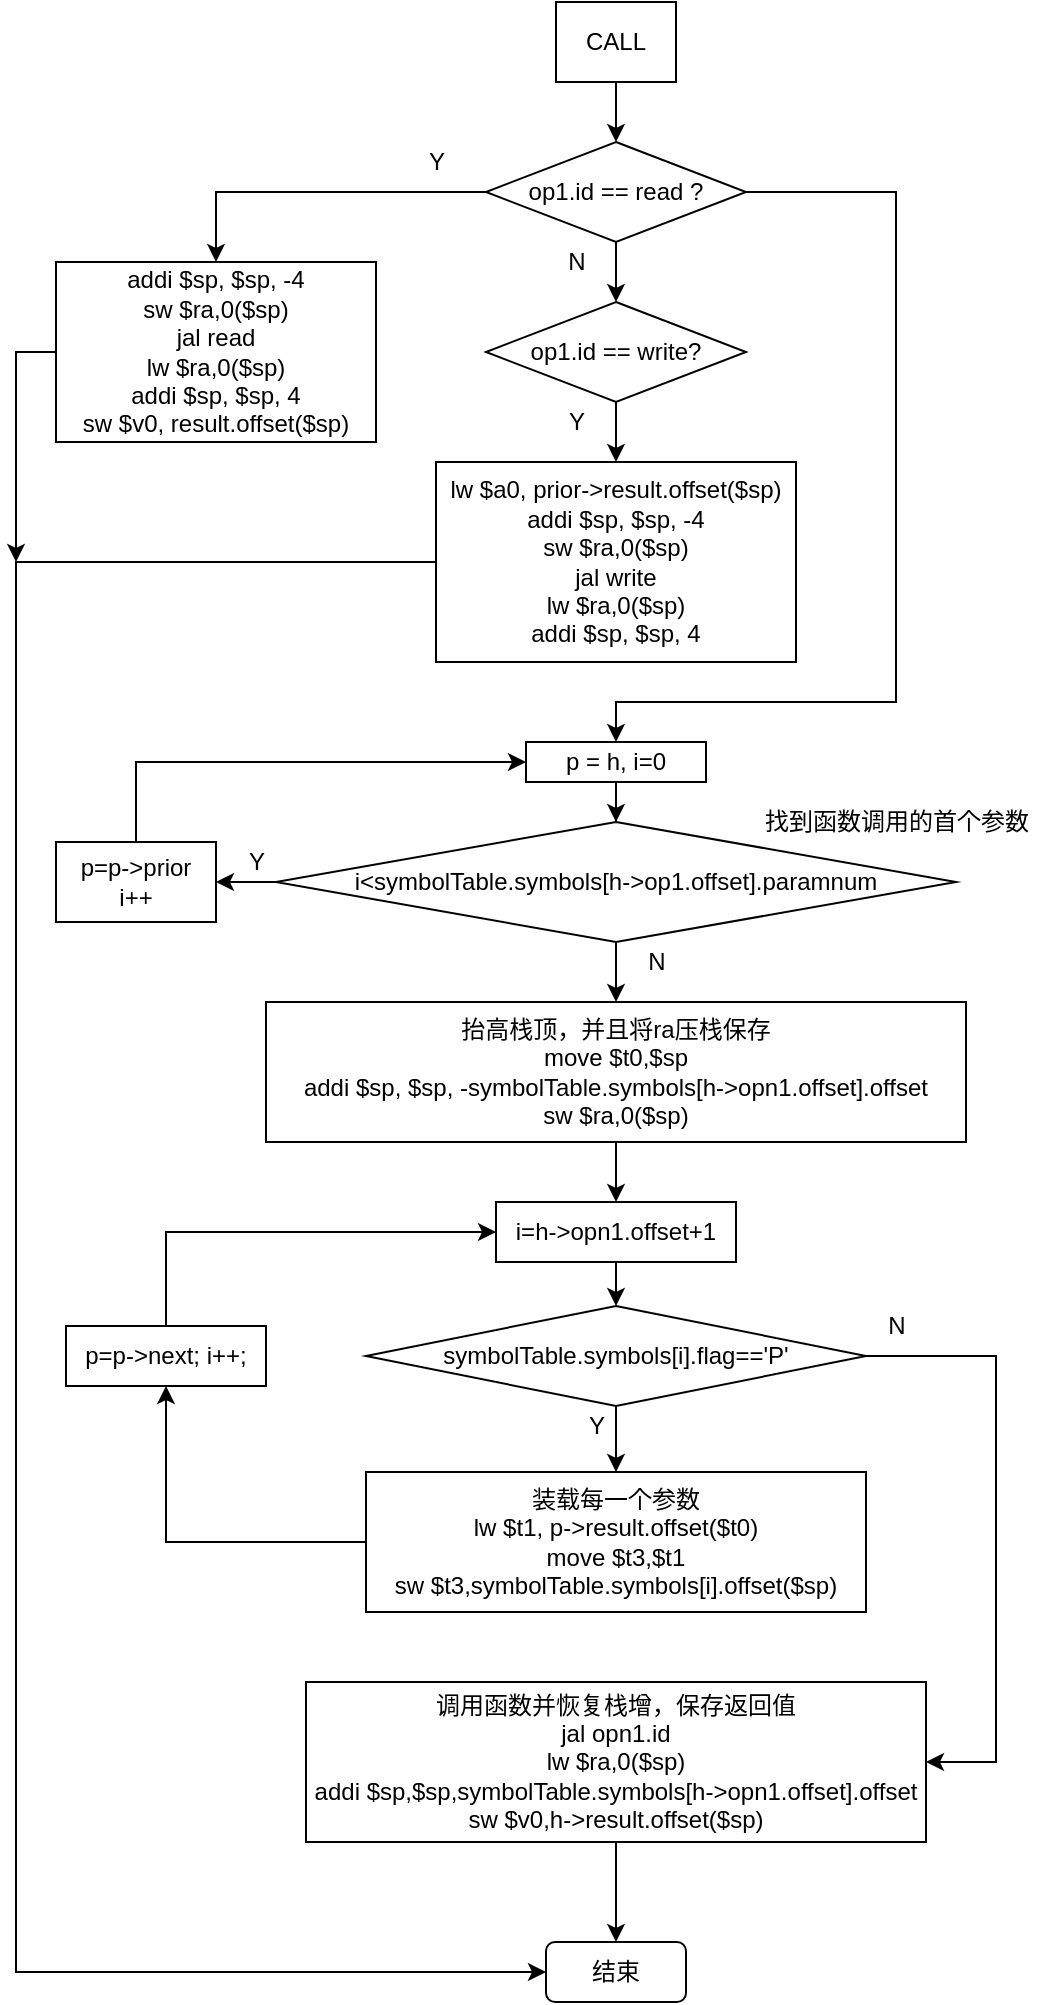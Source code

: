 <mxfile version="14.1.3" type="github">
  <diagram id="GfPdDBj2nY77ngwUE2eu" name="第 1 页">
    <mxGraphModel dx="711" dy="655" grid="1" gridSize="10" guides="1" tooltips="1" connect="1" arrows="1" fold="1" page="1" pageScale="1" pageWidth="2336" pageHeight="1654" math="0" shadow="0">
      <root>
        <mxCell id="0" />
        <mxCell id="1" parent="0" />
        <mxCell id="Vk-YHddnxNWAiO7JuI4h-3" style="edgeStyle=orthogonalEdgeStyle;rounded=0;orthogonalLoop=1;jettySize=auto;html=1;" edge="1" parent="1" source="Vk-YHddnxNWAiO7JuI4h-1" target="Vk-YHddnxNWAiO7JuI4h-2">
          <mxGeometry relative="1" as="geometry" />
        </mxCell>
        <mxCell id="Vk-YHddnxNWAiO7JuI4h-1" value="CALL" style="rounded=0;whiteSpace=wrap;html=1;" vertex="1" parent="1">
          <mxGeometry x="290" y="150" width="60" height="40" as="geometry" />
        </mxCell>
        <mxCell id="Vk-YHddnxNWAiO7JuI4h-5" style="edgeStyle=orthogonalEdgeStyle;rounded=0;orthogonalLoop=1;jettySize=auto;html=1;" edge="1" parent="1" source="Vk-YHddnxNWAiO7JuI4h-2" target="Vk-YHddnxNWAiO7JuI4h-4">
          <mxGeometry relative="1" as="geometry" />
        </mxCell>
        <mxCell id="Vk-YHddnxNWAiO7JuI4h-7" style="edgeStyle=orthogonalEdgeStyle;rounded=0;orthogonalLoop=1;jettySize=auto;html=1;fontFamily=Helvetica;fontSize=12;" edge="1" parent="1" source="Vk-YHddnxNWAiO7JuI4h-2" target="Vk-YHddnxNWAiO7JuI4h-6">
          <mxGeometry relative="1" as="geometry" />
        </mxCell>
        <mxCell id="Vk-YHddnxNWAiO7JuI4h-23" style="edgeStyle=orthogonalEdgeStyle;rounded=0;orthogonalLoop=1;jettySize=auto;html=1;entryX=0.5;entryY=0;entryDx=0;entryDy=0;fontFamily=Helvetica;fontSize=12;" edge="1" parent="1" source="Vk-YHddnxNWAiO7JuI4h-2" target="Vk-YHddnxNWAiO7JuI4h-15">
          <mxGeometry relative="1" as="geometry">
            <Array as="points">
              <mxPoint x="460" y="245" />
              <mxPoint x="460" y="500" />
              <mxPoint x="320" y="500" />
            </Array>
          </mxGeometry>
        </mxCell>
        <mxCell id="Vk-YHddnxNWAiO7JuI4h-2" value="op1.id == read ?" style="rhombus;whiteSpace=wrap;html=1;" vertex="1" parent="1">
          <mxGeometry x="255" y="220" width="130" height="50" as="geometry" />
        </mxCell>
        <mxCell id="Vk-YHddnxNWAiO7JuI4h-11" style="edgeStyle=orthogonalEdgeStyle;rounded=0;orthogonalLoop=1;jettySize=auto;html=1;fontFamily=Helvetica;fontSize=12;" edge="1" parent="1" source="Vk-YHddnxNWAiO7JuI4h-4" target="Vk-YHddnxNWAiO7JuI4h-10">
          <mxGeometry relative="1" as="geometry" />
        </mxCell>
        <mxCell id="Vk-YHddnxNWAiO7JuI4h-4" value="op1.id == write?" style="rhombus;whiteSpace=wrap;html=1;" vertex="1" parent="1">
          <mxGeometry x="255" y="300" width="130" height="50" as="geometry" />
        </mxCell>
        <mxCell id="Vk-YHddnxNWAiO7JuI4h-48" style="edgeStyle=orthogonalEdgeStyle;rounded=0;orthogonalLoop=1;jettySize=auto;html=1;fontFamily=Helvetica;fontSize=12;" edge="1" parent="1" source="Vk-YHddnxNWAiO7JuI4h-6">
          <mxGeometry relative="1" as="geometry">
            <mxPoint x="20" y="430" as="targetPoint" />
          </mxGeometry>
        </mxCell>
        <mxCell id="Vk-YHddnxNWAiO7JuI4h-6" value="addi $sp, $sp, -4&#xa;sw $ra,0($sp)&#xa;jal read&#xa;lw $ra,0($sp)&#xa;addi $sp, $sp, 4&#xa;sw $v0, result.offset($sp)" style="rounded=0;whiteSpace=wrap;fontFamily=Helvetica;fontSize=12;" vertex="1" parent="1">
          <mxGeometry x="40" y="280" width="160" height="90" as="geometry" />
        </mxCell>
        <mxCell id="Vk-YHddnxNWAiO7JuI4h-8" value="Y" style="text;html=1;align=center;verticalAlign=middle;resizable=0;points=[];autosize=1;fontSize=12;fontFamily=Helvetica;" vertex="1" parent="1">
          <mxGeometry x="220" y="220" width="20" height="20" as="geometry" />
        </mxCell>
        <mxCell id="Vk-YHddnxNWAiO7JuI4h-9" value="N" style="text;html=1;align=center;verticalAlign=middle;resizable=0;points=[];autosize=1;fontSize=12;fontFamily=Helvetica;" vertex="1" parent="1">
          <mxGeometry x="290" y="270" width="20" height="20" as="geometry" />
        </mxCell>
        <mxCell id="Vk-YHddnxNWAiO7JuI4h-47" style="edgeStyle=orthogonalEdgeStyle;rounded=0;orthogonalLoop=1;jettySize=auto;html=1;fontFamily=Helvetica;fontSize=12;" edge="1" parent="1" source="Vk-YHddnxNWAiO7JuI4h-10" target="Vk-YHddnxNWAiO7JuI4h-45">
          <mxGeometry relative="1" as="geometry">
            <Array as="points">
              <mxPoint x="20" y="430" />
              <mxPoint x="20" y="1135" />
            </Array>
          </mxGeometry>
        </mxCell>
        <mxCell id="Vk-YHddnxNWAiO7JuI4h-10" value="lw&amp;nbsp;$a0,&amp;nbsp;prior-&amp;gt;result.offset($sp)&lt;br&gt;addi&amp;nbsp;$sp,&amp;nbsp;$sp,&amp;nbsp;-4&lt;br&gt;sw&amp;nbsp;$ra,0($sp)&lt;br&gt;jal&amp;nbsp;write&lt;br&gt;lw&amp;nbsp;$ra,0($sp)&lt;br&gt;addi&amp;nbsp;$sp,&amp;nbsp;$sp,&amp;nbsp;4" style="whiteSpace=wrap;fontFamily=Helvetica;fontSize=12;html=1;" vertex="1" parent="1">
          <mxGeometry x="230" y="380" width="180" height="100" as="geometry" />
        </mxCell>
        <mxCell id="Vk-YHddnxNWAiO7JuI4h-12" value="Y" style="text;html=1;align=center;verticalAlign=middle;resizable=0;points=[];autosize=1;fontSize=12;fontFamily=Helvetica;" vertex="1" parent="1">
          <mxGeometry x="290" y="350" width="20" height="20" as="geometry" />
        </mxCell>
        <mxCell id="Vk-YHddnxNWAiO7JuI4h-17" style="edgeStyle=orthogonalEdgeStyle;rounded=0;orthogonalLoop=1;jettySize=auto;html=1;fontFamily=Helvetica;fontSize=12;" edge="1" parent="1" source="Vk-YHddnxNWAiO7JuI4h-13" target="Vk-YHddnxNWAiO7JuI4h-16">
          <mxGeometry relative="1" as="geometry" />
        </mxCell>
        <mxCell id="Vk-YHddnxNWAiO7JuI4h-25" style="edgeStyle=orthogonalEdgeStyle;rounded=0;orthogonalLoop=1;jettySize=auto;html=1;fontFamily=Helvetica;fontSize=12;" edge="1" parent="1" source="Vk-YHddnxNWAiO7JuI4h-13" target="Vk-YHddnxNWAiO7JuI4h-24">
          <mxGeometry relative="1" as="geometry" />
        </mxCell>
        <mxCell id="Vk-YHddnxNWAiO7JuI4h-13" value="i&amp;lt;symbolTable.symbols[h-&amp;gt;op1.offset].paramnum" style="rhombus;whiteSpace=wrap;fontFamily=Helvetica;fontSize=12;html=1;" vertex="1" parent="1">
          <mxGeometry x="150" y="560" width="340" height="60" as="geometry" />
        </mxCell>
        <mxCell id="Vk-YHddnxNWAiO7JuI4h-21" style="edgeStyle=orthogonalEdgeStyle;rounded=0;orthogonalLoop=1;jettySize=auto;html=1;entryX=0.5;entryY=0;entryDx=0;entryDy=0;fontFamily=Helvetica;fontSize=12;" edge="1" parent="1" source="Vk-YHddnxNWAiO7JuI4h-15" target="Vk-YHddnxNWAiO7JuI4h-13">
          <mxGeometry relative="1" as="geometry" />
        </mxCell>
        <mxCell id="Vk-YHddnxNWAiO7JuI4h-15" value="p = h, i=0" style="whiteSpace=wrap;fontFamily=Helvetica;fontSize=12;html=1;" vertex="1" parent="1">
          <mxGeometry x="275" y="520" width="90" height="20" as="geometry" />
        </mxCell>
        <mxCell id="Vk-YHddnxNWAiO7JuI4h-20" style="edgeStyle=orthogonalEdgeStyle;rounded=0;orthogonalLoop=1;jettySize=auto;html=1;fontFamily=Helvetica;fontSize=12;" edge="1" parent="1" source="Vk-YHddnxNWAiO7JuI4h-16" target="Vk-YHddnxNWAiO7JuI4h-15">
          <mxGeometry relative="1" as="geometry">
            <Array as="points">
              <mxPoint x="80" y="530" />
            </Array>
          </mxGeometry>
        </mxCell>
        <mxCell id="Vk-YHddnxNWAiO7JuI4h-16" value="p=p-&amp;gt;prior&lt;br&gt;i++" style="whiteSpace=wrap;fontFamily=Helvetica;fontSize=12;html=1;" vertex="1" parent="1">
          <mxGeometry x="40" y="570" width="80" height="40" as="geometry" />
        </mxCell>
        <mxCell id="Vk-YHddnxNWAiO7JuI4h-22" value="Y" style="text;html=1;align=center;verticalAlign=middle;resizable=0;points=[];autosize=1;fontSize=12;fontFamily=Helvetica;" vertex="1" parent="1">
          <mxGeometry x="130" y="570" width="20" height="20" as="geometry" />
        </mxCell>
        <mxCell id="Vk-YHddnxNWAiO7JuI4h-28" style="edgeStyle=orthogonalEdgeStyle;rounded=0;orthogonalLoop=1;jettySize=auto;html=1;entryX=0.5;entryY=0;entryDx=0;entryDy=0;fontFamily=Helvetica;fontSize=12;" edge="1" parent="1" source="Vk-YHddnxNWAiO7JuI4h-24" target="Vk-YHddnxNWAiO7JuI4h-27">
          <mxGeometry relative="1" as="geometry" />
        </mxCell>
        <mxCell id="Vk-YHddnxNWAiO7JuI4h-24" value="抬高栈顶，并且将ra压栈保存&lt;br&gt;move&amp;nbsp;$t0,$sp&lt;br&gt;addi&amp;nbsp;$sp,&amp;nbsp;$sp,&amp;nbsp;-symbolTable.symbols[h-&amp;gt;opn1.offset].offset&lt;br&gt;sw&amp;nbsp;$ra,0($sp)" style="whiteSpace=wrap;fontFamily=Helvetica;fontSize=12;html=1;" vertex="1" parent="1">
          <mxGeometry x="145" y="650" width="350" height="70" as="geometry" />
        </mxCell>
        <mxCell id="Vk-YHddnxNWAiO7JuI4h-26" value="找到函数调用的首个参数" style="text;html=1;align=center;verticalAlign=middle;resizable=0;points=[];autosize=1;fontSize=12;fontFamily=Helvetica;" vertex="1" parent="1">
          <mxGeometry x="385" y="550" width="150" height="20" as="geometry" />
        </mxCell>
        <mxCell id="Vk-YHddnxNWAiO7JuI4h-30" style="edgeStyle=orthogonalEdgeStyle;rounded=0;orthogonalLoop=1;jettySize=auto;html=1;entryX=0.5;entryY=0;entryDx=0;entryDy=0;fontFamily=Helvetica;fontSize=12;" edge="1" parent="1" source="Vk-YHddnxNWAiO7JuI4h-27" target="Vk-YHddnxNWAiO7JuI4h-29">
          <mxGeometry relative="1" as="geometry" />
        </mxCell>
        <mxCell id="Vk-YHddnxNWAiO7JuI4h-27" value="i=h-&amp;gt;opn1.offset+1" style="whiteSpace=wrap;fontFamily=Helvetica;fontSize=12;html=1;" vertex="1" parent="1">
          <mxGeometry x="260" y="750" width="120" height="30" as="geometry" />
        </mxCell>
        <mxCell id="Vk-YHddnxNWAiO7JuI4h-40" style="edgeStyle=orthogonalEdgeStyle;rounded=0;orthogonalLoop=1;jettySize=auto;html=1;entryX=0.5;entryY=0;entryDx=0;entryDy=0;fontFamily=Helvetica;fontSize=12;" edge="1" parent="1" source="Vk-YHddnxNWAiO7JuI4h-29" target="Vk-YHddnxNWAiO7JuI4h-39">
          <mxGeometry relative="1" as="geometry" />
        </mxCell>
        <mxCell id="Vk-YHddnxNWAiO7JuI4h-49" style="edgeStyle=orthogonalEdgeStyle;rounded=0;orthogonalLoop=1;jettySize=auto;html=1;fontFamily=Helvetica;fontSize=12;" edge="1" parent="1" source="Vk-YHddnxNWAiO7JuI4h-29" target="Vk-YHddnxNWAiO7JuI4h-43">
          <mxGeometry relative="1" as="geometry">
            <Array as="points">
              <mxPoint x="510" y="827" />
              <mxPoint x="510" y="1030" />
            </Array>
          </mxGeometry>
        </mxCell>
        <mxCell id="Vk-YHddnxNWAiO7JuI4h-29" value="symbolTable.symbols[i].flag==&#39;P&#39;" style="rhombus;whiteSpace=wrap;fontFamily=Helvetica;fontSize=12;" vertex="1" parent="1">
          <mxGeometry x="195" y="802" width="250" height="50" as="geometry" />
        </mxCell>
        <mxCell id="Vk-YHddnxNWAiO7JuI4h-31" value="N" style="text;html=1;align=center;verticalAlign=middle;resizable=0;points=[];autosize=1;fontSize=12;fontFamily=Helvetica;" vertex="1" parent="1">
          <mxGeometry x="330" y="620" width="20" height="20" as="geometry" />
        </mxCell>
        <mxCell id="Vk-YHddnxNWAiO7JuI4h-35" style="edgeStyle=orthogonalEdgeStyle;rounded=0;orthogonalLoop=1;jettySize=auto;html=1;entryX=0;entryY=0.5;entryDx=0;entryDy=0;fontFamily=Helvetica;fontSize=12;" edge="1" parent="1" source="Vk-YHddnxNWAiO7JuI4h-33" target="Vk-YHddnxNWAiO7JuI4h-27">
          <mxGeometry relative="1" as="geometry">
            <Array as="points">
              <mxPoint x="95" y="765" />
            </Array>
          </mxGeometry>
        </mxCell>
        <mxCell id="Vk-YHddnxNWAiO7JuI4h-33" value="p=p-&amp;gt;next; i++;" style="whiteSpace=wrap;fontFamily=Helvetica;fontSize=12;html=1;" vertex="1" parent="1">
          <mxGeometry x="45" y="812" width="100" height="30" as="geometry" />
        </mxCell>
        <mxCell id="Vk-YHddnxNWAiO7JuI4h-36" value="Y" style="text;html=1;align=center;verticalAlign=middle;resizable=0;points=[];autosize=1;fontSize=12;fontFamily=Helvetica;" vertex="1" parent="1">
          <mxGeometry x="300" y="852" width="20" height="20" as="geometry" />
        </mxCell>
        <mxCell id="Vk-YHddnxNWAiO7JuI4h-41" style="edgeStyle=orthogonalEdgeStyle;rounded=0;orthogonalLoop=1;jettySize=auto;html=1;fontFamily=Helvetica;fontSize=12;" edge="1" parent="1" source="Vk-YHddnxNWAiO7JuI4h-39" target="Vk-YHddnxNWAiO7JuI4h-33">
          <mxGeometry relative="1" as="geometry" />
        </mxCell>
        <mxCell id="Vk-YHddnxNWAiO7JuI4h-39" value="装载每一个参数&lt;br&gt;lw&amp;nbsp;$t1,&amp;nbsp;p-&amp;gt;result.offset($t0)&lt;br&gt;move&amp;nbsp;$t3,$t1&lt;br&gt;sw&amp;nbsp;$t3,symbolTable.symbols[i].offset($sp)" style="whiteSpace=wrap;fontFamily=Helvetica;fontSize=12;html=1;" vertex="1" parent="1">
          <mxGeometry x="195" y="885" width="250" height="70" as="geometry" />
        </mxCell>
        <mxCell id="Vk-YHddnxNWAiO7JuI4h-46" style="edgeStyle=orthogonalEdgeStyle;rounded=0;orthogonalLoop=1;jettySize=auto;html=1;entryX=0.5;entryY=0;entryDx=0;entryDy=0;fontFamily=Helvetica;fontSize=12;" edge="1" parent="1" source="Vk-YHddnxNWAiO7JuI4h-43" target="Vk-YHddnxNWAiO7JuI4h-45">
          <mxGeometry relative="1" as="geometry" />
        </mxCell>
        <mxCell id="Vk-YHddnxNWAiO7JuI4h-43" value="调用函数并恢复栈增，保存返回值&lt;br&gt;jal&amp;nbsp;opn1.id&lt;br&gt;lw&amp;nbsp;$ra,0($sp)&lt;br&gt;addi&amp;nbsp;$sp,$sp,symbolTable.symbols[h-&amp;gt;opn1.offset].offset&lt;br&gt;sw&amp;nbsp;$v0,h-&amp;gt;result.offset($sp)" style="whiteSpace=wrap;fontFamily=Helvetica;fontSize=12;html=1;" vertex="1" parent="1">
          <mxGeometry x="165" y="990" width="310" height="80" as="geometry" />
        </mxCell>
        <mxCell id="Vk-YHddnxNWAiO7JuI4h-45" value="结束" style="rounded=1;whiteSpace=wrap;html=1;fontFamily=Helvetica;fontSize=12;" vertex="1" parent="1">
          <mxGeometry x="285" y="1120" width="70" height="30" as="geometry" />
        </mxCell>
        <mxCell id="Vk-YHddnxNWAiO7JuI4h-50" value="N" style="text;html=1;align=center;verticalAlign=middle;resizable=0;points=[];autosize=1;fontSize=12;fontFamily=Helvetica;" vertex="1" parent="1">
          <mxGeometry x="450" y="802" width="20" height="20" as="geometry" />
        </mxCell>
      </root>
    </mxGraphModel>
  </diagram>
</mxfile>
